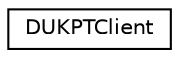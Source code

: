 digraph "Graphical Class Hierarchy"
{
 // LATEX_PDF_SIZE
  edge [fontname="Helvetica",fontsize="10",labelfontname="Helvetica",labelfontsize="10"];
  node [fontname="Helvetica",fontsize="10",shape=record];
  rankdir="LR";
  Node0 [label="DUKPTClient",height=0.2,width=0.4,color="black", fillcolor="white", style="filled",URL="$class_d_u_k_p_t_client.html",tooltip="A C++ implementation of the ANSI X9.24-3 2017 DUKPT."];
}
